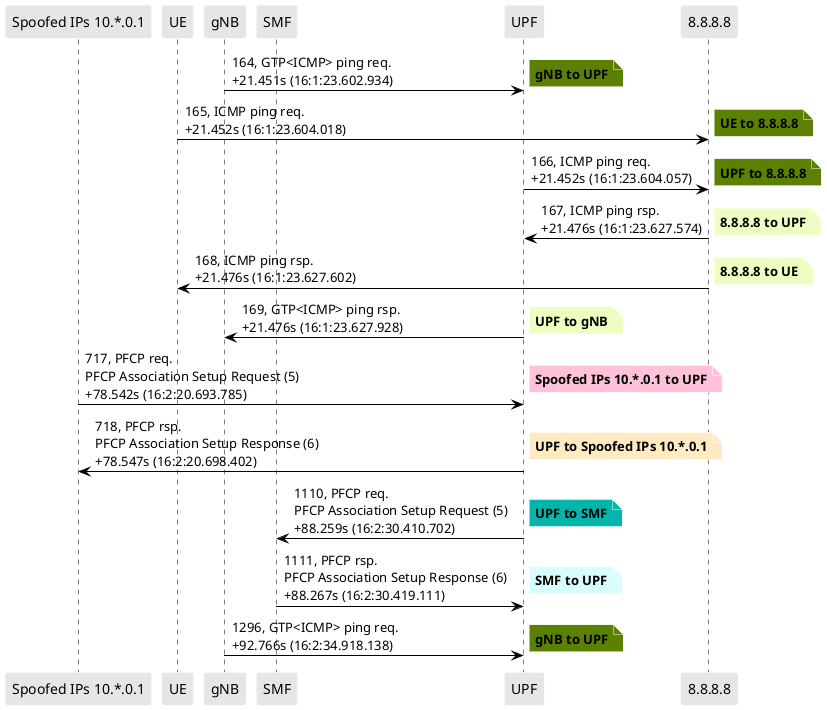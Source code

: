 @startuml
skinparam shadowing false
skinparam NoteBorderColor white
skinparam sequence {
    ArrowColor black
    LifeLineBorderColor black
    LifeLineBackgroundColor black
    ParticipantBorderColor white
    ParticipantBackgroundColor #e6e6e6
}
participant "Spoofed IPs 10.*.0.1"
participant "UE"
participant "gNB"
participant "SMF"
participant "UPF"

"gNB" -> "UPF": 164, GTP<ICMP> ping req.\n+21.451s (16:1:23.602.934)

note right #5C8001
**gNB to UPF**
end note

"UE" -> "8.8.8.8": 165, ICMP ping req.\n+21.452s (16:1:23.604.018)

note right #5C8001
**UE to 8.8.8.8**
end note

"UPF" -> "8.8.8.8": 166, ICMP ping req.\n+21.452s (16:1:23.604.057)

note right #5C8001
**UPF to 8.8.8.8**
end note

"8.8.8.8" -> "UPF": 167, ICMP ping rsp.\n+21.476s (16:1:23.627.574)

note right #EDFEC2
**8.8.8.8 to UPF**
end note

"8.8.8.8" -> "UE": 168, ICMP ping rsp.\n+21.476s (16:1:23.627.602)

note right #EDFEC2
**8.8.8.8 to UE**
end note

"UPF" -> "gNB": 169, GTP<ICMP> ping rsp.\n+21.476s (16:1:23.627.928)

note right #EDFEC2
**UPF to gNB**
end note
"Spoofed IPs 10.*.0.1" -> "UPF": 717, PFCP req.\nPFCP Association Setup Request (5)\n+78.542s (16:2:20.693.785)

note right #FFC2D9
**Spoofed IPs 10.*.0.1 to UPF**
end note

"UPF" -> "Spoofed IPs 10.*.0.1": 718, PFCP rsp.\nPFCP Association Setup Response (6)\n+78.547s (16:2:20.698.402)

note right #FFEAC2
**UPF to Spoofed IPs 10.*.0.1**
end note

"UPF" -> "SMF": 1110, PFCP req.\nPFCP Association Setup Request (5)\n+88.259s (16:2:30.410.702)

note right #03B5AA
**UPF to SMF**
end note

"SMF" -> "UPF": 1111, PFCP rsp.\nPFCP Association Setup Response (6)\n+88.267s (16:2:30.419.111)

note right #D7FEFC
**SMF to UPF**
end note

"gNB" -> "UPF": 1296, GTP<ICMP> ping req.\n+92.766s (16:2:34.918.138)

note right #5C8001
**gNB to UPF**
end note

@enduml





